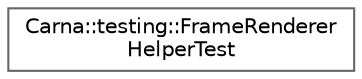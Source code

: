 digraph "Graphical Class Hierarchy"
{
 // LATEX_PDF_SIZE
  bgcolor="transparent";
  edge [fontname=Helvetica,fontsize=10,labelfontname=Helvetica,labelfontsize=10];
  node [fontname=Helvetica,fontsize=10,shape=box,height=0.2,width=0.4];
  rankdir="LR";
  Node0 [id="Node000000",label="Carna::testing::FrameRenderer\lHelperTest",height=0.2,width=0.4,color="grey40", fillcolor="white", style="filled",URL="$classCarna_1_1testing_1_1FrameRendererHelperTest.html",tooltip="Module-tests of the Carna::helpers::FrameRendererHelper class."];
}
